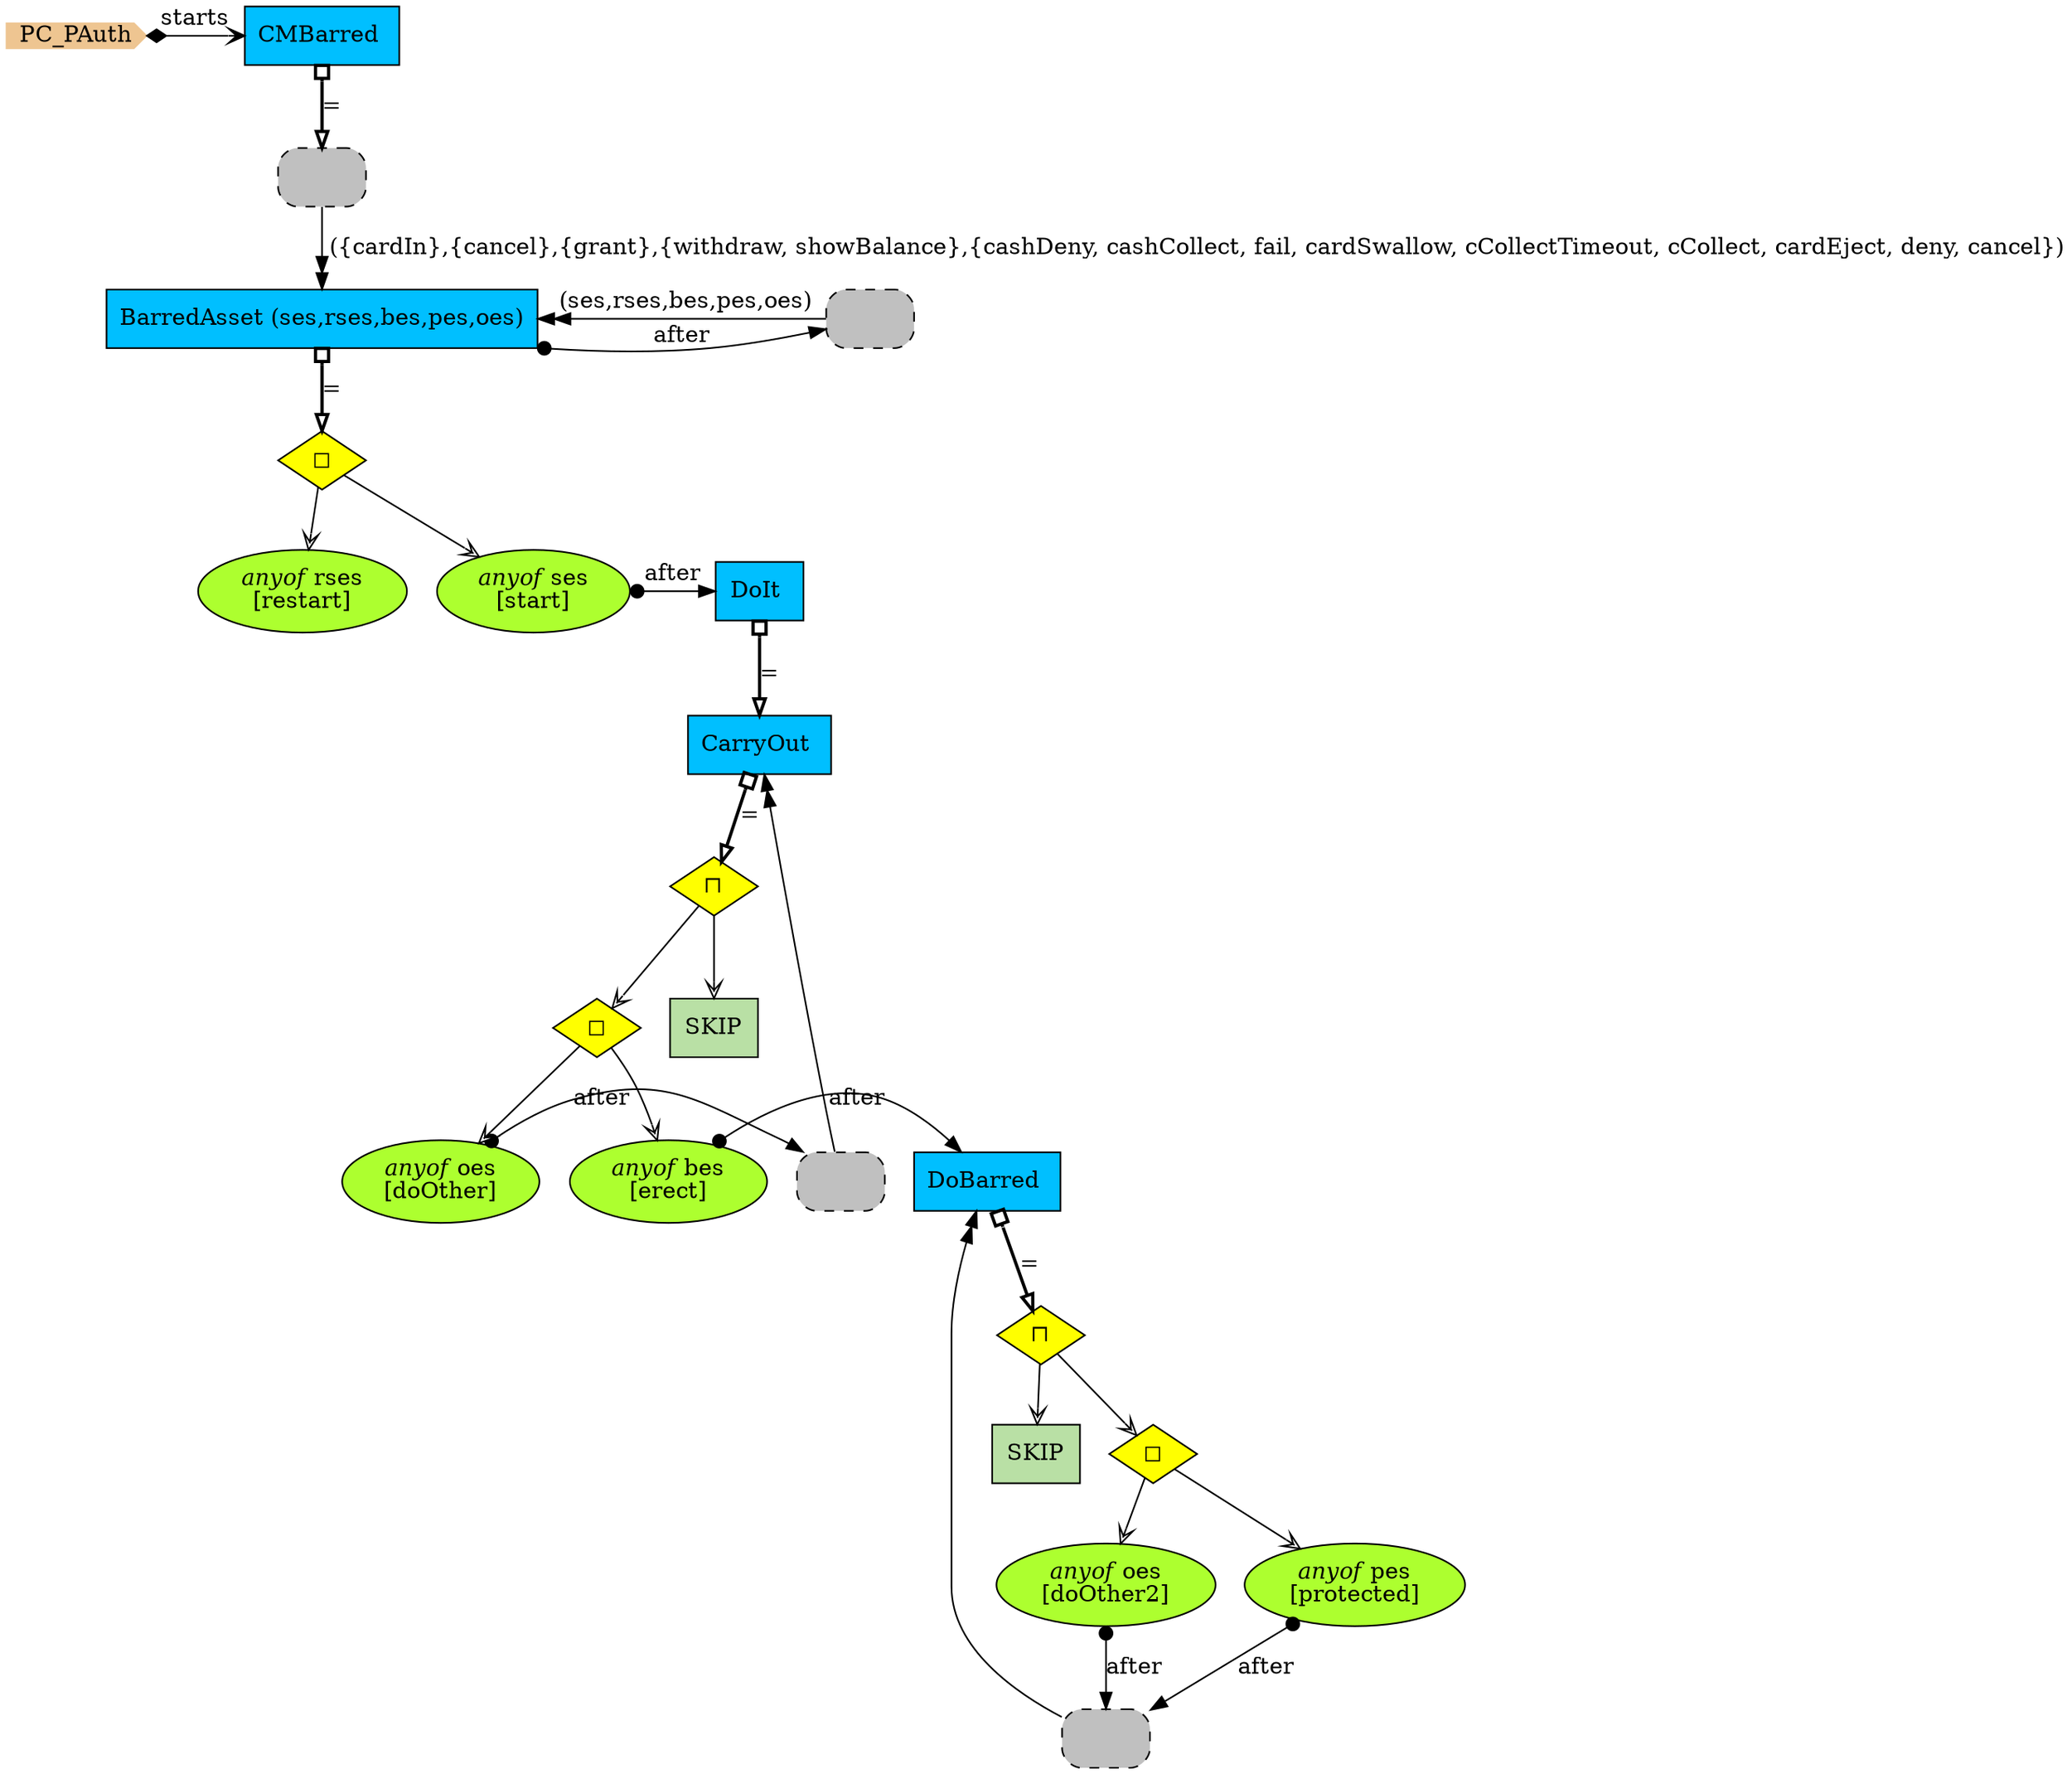 digraph {
StartN_ [shape = cds,color=burlywood2,style=filled,height=.2,width=.2, label =PC_PAuth];
RefBarredAsset2 [shape=rectangle,fillcolor=gray,style="rounded,filled,dashed",label=" "];
refDoBarred [shape=rectangle,fillcolor=gray,style="rounded,filled,dashed",label=" "];
protected [shape=ellipse,fillcolor=greenyellow,style = filled,label=<<I>anyof</I> pes<br/>[protected]>];
doOther2 [shape=ellipse,fillcolor=greenyellow,style = filled,label=<<I>anyof</I> oes<br/>[doOther2]>];
SKIP2 [shape=box,fillcolor="#B9E0A5",style = filled,label="SKIP"];
OpDoBarred2 [shape=diamond,fillcolor=yellow,style = filled,label="◻︎"];
OpDoBarred [shape=diamond,fillcolor=yellow,style = filled,label="⊓"];
DoBarred [shape=box,fillcolor=deepskyblue,style = filled,label="DoBarred "];
RefCarryOut [shape=rectangle,fillcolor=gray,style="rounded,filled,dashed",label=" "];
erect [shape=ellipse,fillcolor=greenyellow,style = filled,label=<<I>anyof</I> bes<br/>[erect]>];
doOther [shape=ellipse,fillcolor=greenyellow,style = filled,label=<<I>anyof</I> oes<br/>[doOther]>];
SKIP [shape=box,fillcolor="#B9E0A5",style = filled,label="SKIP"];
OpCarryOut2 [shape=diamond,fillcolor=yellow,style = filled,label="◻︎"];
CarryOut [shape=box,fillcolor=deepskyblue,style = filled,label="CarryOut "];
DoIt [shape=box,fillcolor=deepskyblue,style = filled,label="DoIt "];
OpCarryOut [shape=diamond,fillcolor=yellow,style = filled,label="⊓"];
restart [shape=ellipse,fillcolor=greenyellow,style = filled,label=<<I>anyof</I> rses<br/>[restart]>];
OpBarredAsset [shape=diamond,fillcolor=yellow,style = filled,label="◻︎"];
BarredAsset [shape=box,fillcolor=deepskyblue,style = filled,label="BarredAsset (ses,rses,bes,pes,oes)"];
start [shape=ellipse,fillcolor=greenyellow,style = filled,label=<<I>anyof</I> ses<br/>[start]>];
CMBarred [shape=box,fillcolor=deepskyblue,style = filled,label="CMBarred "];
RefBarredAsset [shape=rectangle,fillcolor=gray,style="rounded,filled,dashed",label=" "];

{rank=min;StartN_,CMBarred}
{rank=same;BarredAsset,RefBarredAsset2}
{rank=same;start,DoIt}
{rank=same;doOther,RefCarryOut}
{rank=same;erect,DoBarred}

RefBarredAsset2->BarredAsset[arrowhead="normalnormal",label=" (ses,rses,bes,pes,oes)"];
protected->refDoBarred[arrowtail=dot,dir=both,label="after"];
doOther2->refDoBarred[arrowtail=dot,dir=both,label="after"];
refDoBarred->DoBarred[arrowhead="normalnormal",label=" "];
OpDoBarred2->protected[arrowhead="vee",fillcolor=white];
OpDoBarred2->doOther2[arrowhead="vee",fillcolor=white];
OpDoBarred->SKIP2[arrowhead="vee",fillcolor=white];
OpDoBarred->OpDoBarred2[arrowhead="vee",fillcolor=white];
erect->DoBarred[arrowtail=dot,dir=both,label="after"];
doOther->RefCarryOut[arrowtail=dot,dir=both,label="after"];
RefCarryOut->CarryOut[arrowhead="normalnormal",label=" "];
OpCarryOut2->erect[arrowhead="vee",fillcolor=white];
OpCarryOut2->doOther[arrowhead="vee",fillcolor=white];
OpCarryOut->SKIP[arrowhead="vee",fillcolor=white];
OpCarryOut->OpCarryOut2[arrowhead="vee",fillcolor=white];
start->DoIt[arrowtail=dot,dir=both,label="after"];
OpBarredAsset->restart[arrowhead="vee",fillcolor=white];
OpBarredAsset->start[arrowhead="vee",fillcolor=white];
BarredAsset->RefBarredAsset2[arrowtail=dot,dir=both,label="after"];
RefBarredAsset->BarredAsset[arrowhead="normalnormal",label=" ({cardIn},{cancel},{grant},{withdraw, showBalance},{cashDeny, cashCollect, fail, cardSwallow, cCollectTimeout, cCollect, cardEject, deny, cancel})"];
StartN_->CMBarred[arrowhead="open",arrowtail=diamond,dir=both,label="starts"];
DoBarred->OpDoBarred[arrowhead="onormal",dir=both,arrowtail=obox,penwidth=2,label="="];
CarryOut->OpCarryOut[arrowhead="onormal",dir=both,arrowtail=obox,penwidth=2,label="="];
DoIt->CarryOut[arrowhead="onormal",dir=both,arrowtail=obox,penwidth=2,label="="];
BarredAsset->OpBarredAsset[arrowhead="onormal",dir=both,arrowtail=obox,penwidth=2,label="="];
CMBarred->RefBarredAsset[arrowhead="onormal",dir=both,arrowtail=obox,penwidth=2,label="="];
}
